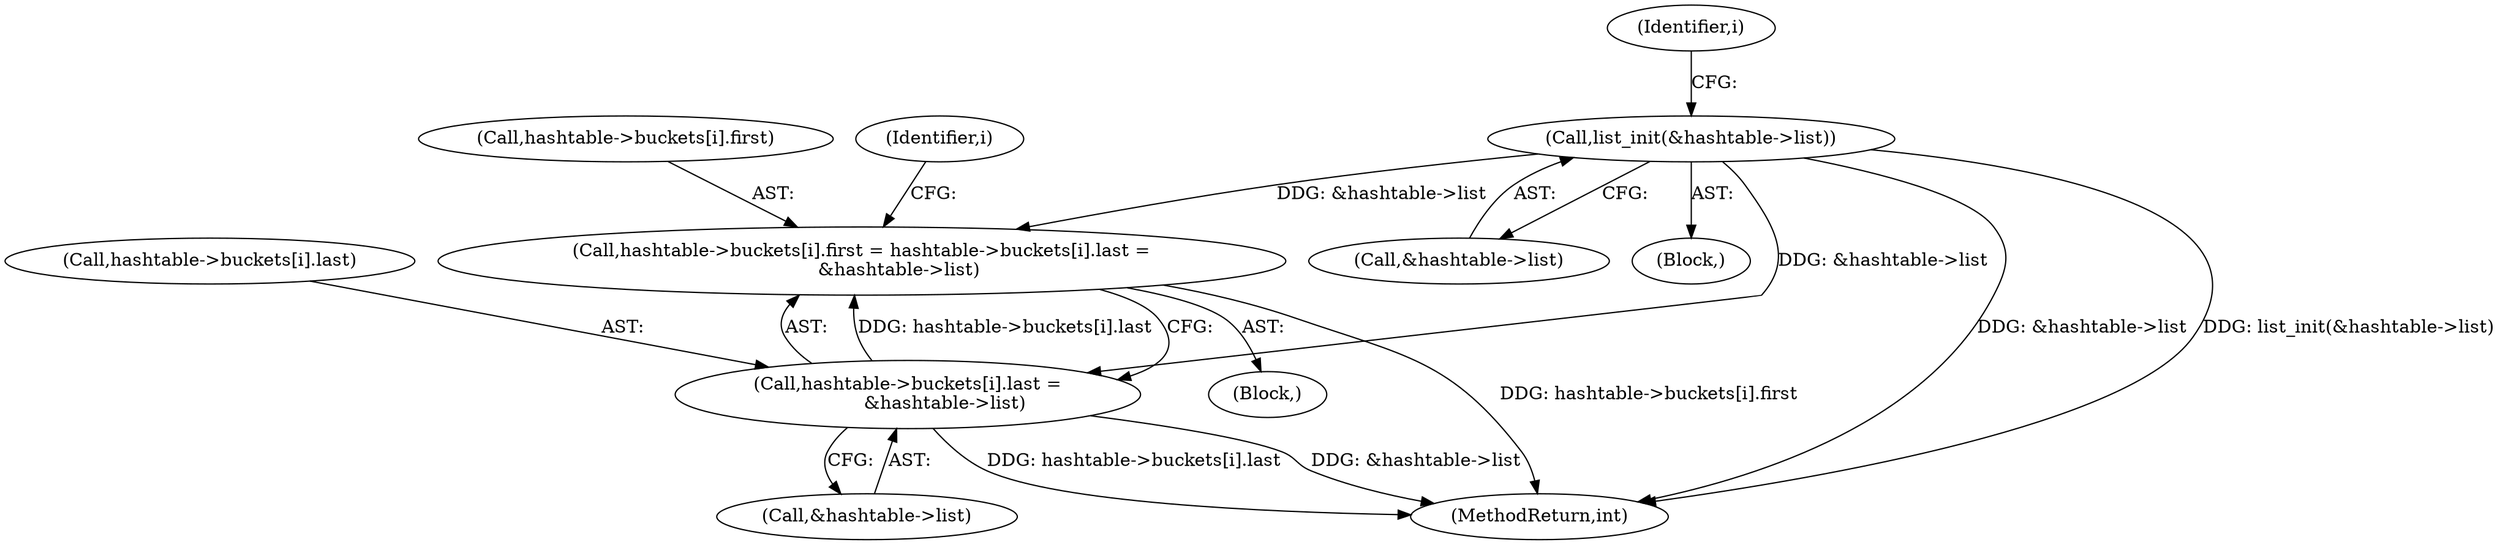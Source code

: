 digraph "0_jansson_8f80c2d83808150724d31793e6ade92749b1faa4_4@array" {
"1000149" [label="(Call,hashtable->buckets[i].first = hashtable->buckets[i].last =\n             &hashtable->list)"];
"1000157" [label="(Call,hashtable->buckets[i].last =\n             &hashtable->list)"];
"1000133" [label="(Call,list_init(&hashtable->list))"];
"1000157" [label="(Call,hashtable->buckets[i].last =\n             &hashtable->list)"];
"1000133" [label="(Call,list_init(&hashtable->list))"];
"1000149" [label="(Call,hashtable->buckets[i].first = hashtable->buckets[i].last =\n             &hashtable->list)"];
"1000150" [label="(Call,hashtable->buckets[i].first)"];
"1000171" [label="(MethodReturn,int)"];
"1000134" [label="(Call,&hashtable->list)"];
"1000158" [label="(Call,hashtable->buckets[i].last)"];
"1000165" [label="(Call,&hashtable->list)"];
"1000103" [label="(Block,)"];
"1000147" [label="(Identifier,i)"];
"1000140" [label="(Identifier,i)"];
"1000148" [label="(Block,)"];
"1000149" -> "1000148"  [label="AST: "];
"1000149" -> "1000157"  [label="CFG: "];
"1000150" -> "1000149"  [label="AST: "];
"1000157" -> "1000149"  [label="AST: "];
"1000147" -> "1000149"  [label="CFG: "];
"1000149" -> "1000171"  [label="DDG: hashtable->buckets[i].first"];
"1000157" -> "1000149"  [label="DDG: hashtable->buckets[i].last"];
"1000133" -> "1000149"  [label="DDG: &hashtable->list"];
"1000157" -> "1000165"  [label="CFG: "];
"1000158" -> "1000157"  [label="AST: "];
"1000165" -> "1000157"  [label="AST: "];
"1000157" -> "1000171"  [label="DDG: hashtable->buckets[i].last"];
"1000157" -> "1000171"  [label="DDG: &hashtable->list"];
"1000133" -> "1000157"  [label="DDG: &hashtable->list"];
"1000133" -> "1000103"  [label="AST: "];
"1000133" -> "1000134"  [label="CFG: "];
"1000134" -> "1000133"  [label="AST: "];
"1000140" -> "1000133"  [label="CFG: "];
"1000133" -> "1000171"  [label="DDG: &hashtable->list"];
"1000133" -> "1000171"  [label="DDG: list_init(&hashtable->list)"];
}

